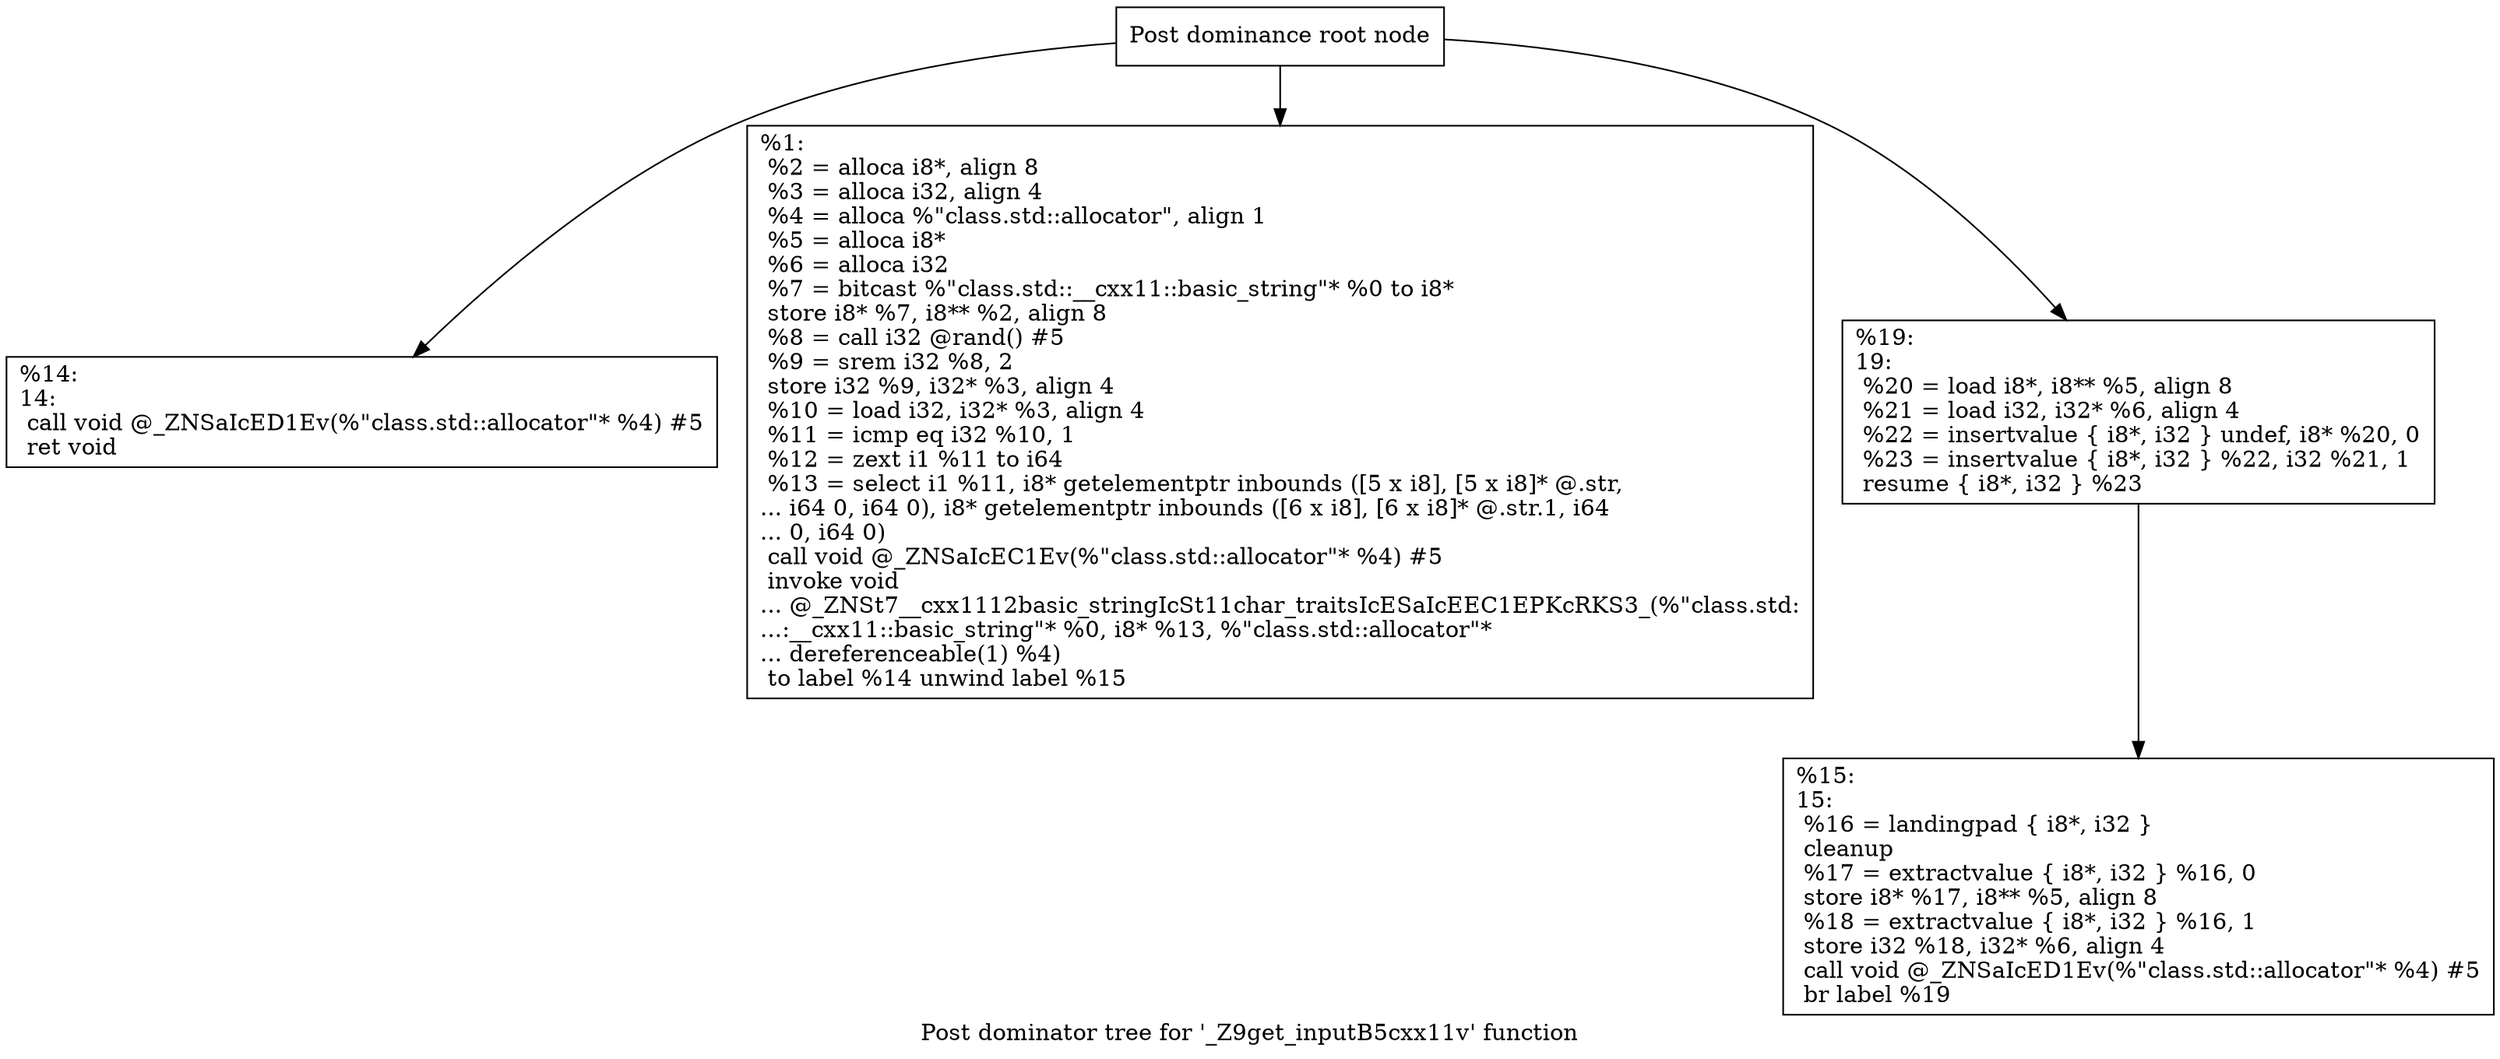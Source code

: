 digraph "Post dominator tree for '_Z9get_inputB5cxx11v' function" {
	label="Post dominator tree for '_Z9get_inputB5cxx11v' function";

	Node0x2349f30 [shape=record,label="{Post dominance root node}"];
	Node0x2349f30 -> Node0x23546c0;
	Node0x2349f30 -> Node0x2354700;
	Node0x2349f30 -> Node0x2354740;
	Node0x23546c0 [shape=record,label="{%14:\l14:                                               \l  call void @_ZNSaIcED1Ev(%\"class.std::allocator\"* %4) #5\l  ret void\l}"];
	Node0x2354700 [shape=record,label="{%1:\l  %2 = alloca i8*, align 8\l  %3 = alloca i32, align 4\l  %4 = alloca %\"class.std::allocator\", align 1\l  %5 = alloca i8*\l  %6 = alloca i32\l  %7 = bitcast %\"class.std::__cxx11::basic_string\"* %0 to i8*\l  store i8* %7, i8** %2, align 8\l  %8 = call i32 @rand() #5\l  %9 = srem i32 %8, 2\l  store i32 %9, i32* %3, align 4\l  %10 = load i32, i32* %3, align 4\l  %11 = icmp eq i32 %10, 1\l  %12 = zext i1 %11 to i64\l  %13 = select i1 %11, i8* getelementptr inbounds ([5 x i8], [5 x i8]* @.str,\l... i64 0, i64 0), i8* getelementptr inbounds ([6 x i8], [6 x i8]* @.str.1, i64\l... 0, i64 0)\l  call void @_ZNSaIcEC1Ev(%\"class.std::allocator\"* %4) #5\l  invoke void\l... @_ZNSt7__cxx1112basic_stringIcSt11char_traitsIcESaIcEEC1EPKcRKS3_(%\"class.std:\l...:__cxx11::basic_string\"* %0, i8* %13, %\"class.std::allocator\"*\l... dereferenceable(1) %4)\l          to label %14 unwind label %15\l}"];
	Node0x2354740 [shape=record,label="{%19:\l19:                                               \l  %20 = load i8*, i8** %5, align 8\l  %21 = load i32, i32* %6, align 4\l  %22 = insertvalue \{ i8*, i32 \} undef, i8* %20, 0\l  %23 = insertvalue \{ i8*, i32 \} %22, i32 %21, 1\l  resume \{ i8*, i32 \} %23\l}"];
	Node0x2354740 -> Node0x2354780;
	Node0x2354780 [shape=record,label="{%15:\l15:                                               \l  %16 = landingpad \{ i8*, i32 \}\l          cleanup\l  %17 = extractvalue \{ i8*, i32 \} %16, 0\l  store i8* %17, i8** %5, align 8\l  %18 = extractvalue \{ i8*, i32 \} %16, 1\l  store i32 %18, i32* %6, align 4\l  call void @_ZNSaIcED1Ev(%\"class.std::allocator\"* %4) #5\l  br label %19\l}"];
}
